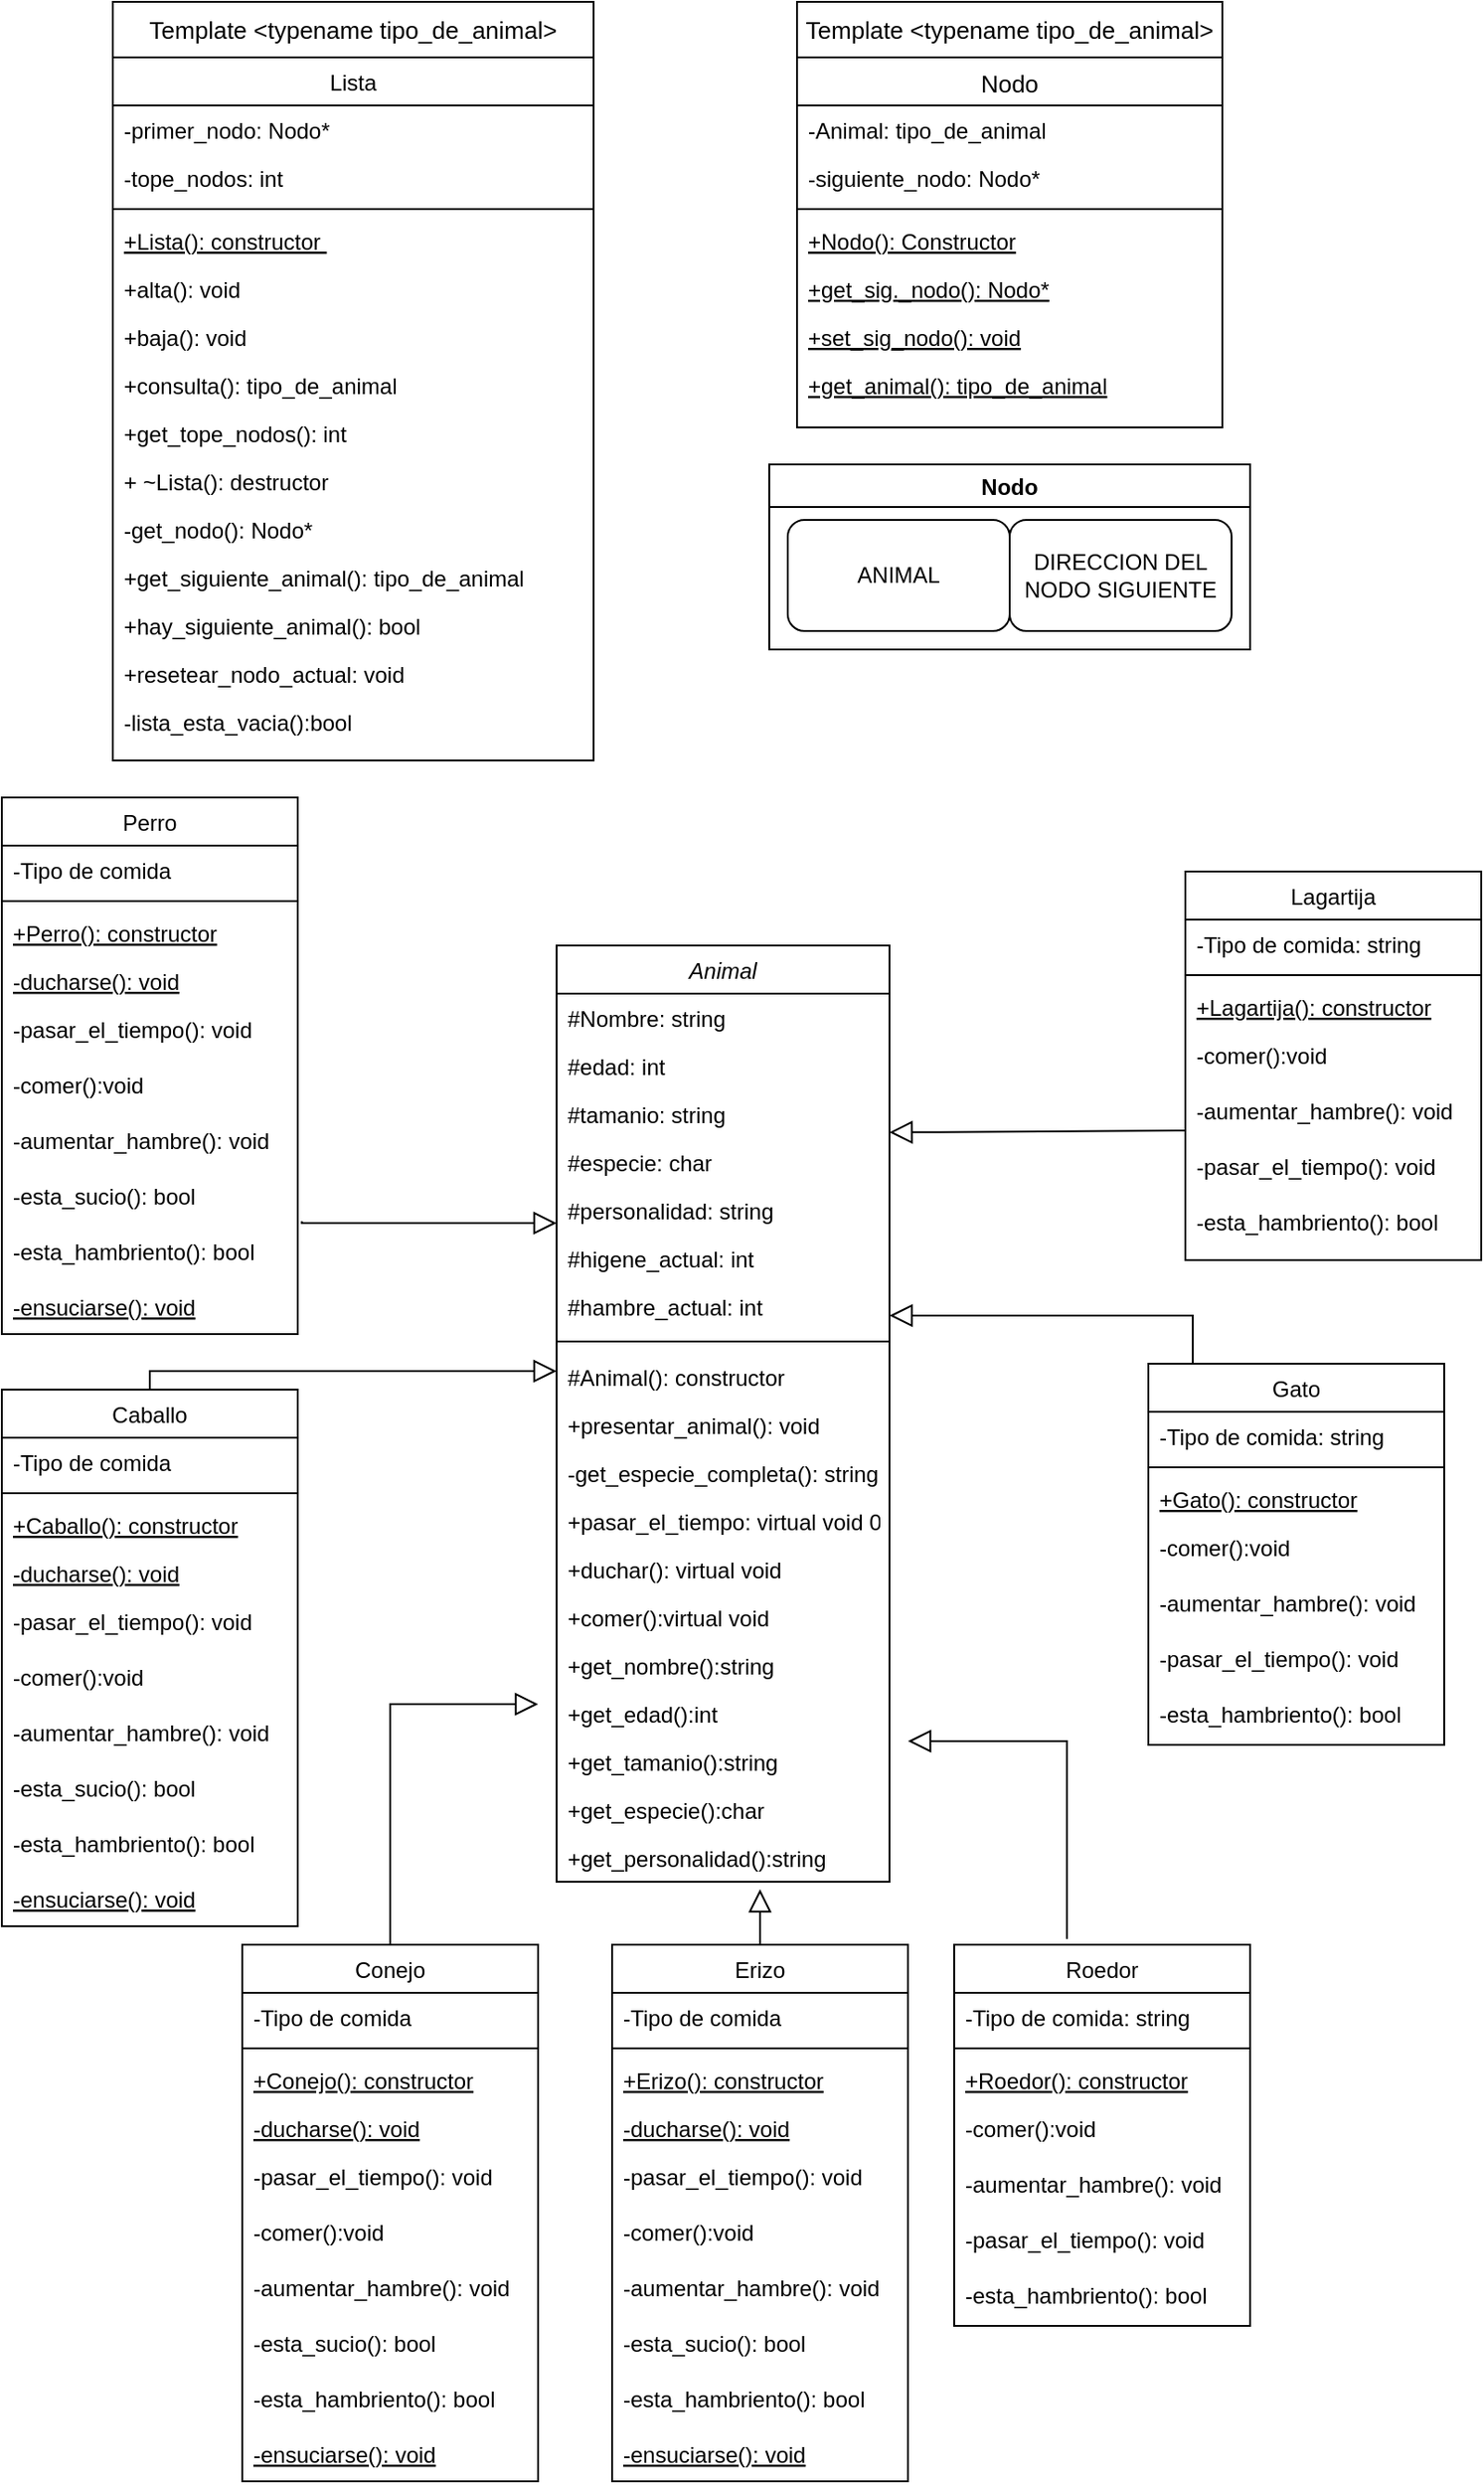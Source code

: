 <mxfile version="20.3.0" type="device"><diagram id="C5RBs43oDa-KdzZeNtuy" name="Page-1"><mxGraphModel dx="1422" dy="2073" grid="1" gridSize="10" guides="1" tooltips="1" connect="1" arrows="1" fold="1" page="1" pageScale="1" pageWidth="827" pageHeight="1169" math="0" shadow="0"><root><mxCell id="WIyWlLk6GJQsqaUBKTNV-0"/><mxCell id="WIyWlLk6GJQsqaUBKTNV-1" parent="WIyWlLk6GJQsqaUBKTNV-0"/><mxCell id="zkfFHV4jXpPFQw0GAbJ--0" value="Animal" style="swimlane;fontStyle=2;align=center;verticalAlign=top;childLayout=stackLayout;horizontal=1;startSize=26;horizontalStack=0;resizeParent=1;resizeLast=0;collapsible=1;marginBottom=0;rounded=0;shadow=0;strokeWidth=1;" parent="WIyWlLk6GJQsqaUBKTNV-1" vertex="1"><mxGeometry x="320" y="10" width="180" height="506" as="geometry"><mxRectangle x="320" y="10" width="160" height="26" as="alternateBounds"/></mxGeometry></mxCell><mxCell id="zkfFHV4jXpPFQw0GAbJ--1" value="#Nombre: string" style="text;align=left;verticalAlign=top;spacingLeft=4;spacingRight=4;overflow=hidden;rotatable=0;points=[[0,0.5],[1,0.5]];portConstraint=eastwest;" parent="zkfFHV4jXpPFQw0GAbJ--0" vertex="1"><mxGeometry y="26" width="180" height="26" as="geometry"/></mxCell><mxCell id="zkfFHV4jXpPFQw0GAbJ--2" value="#edad: int" style="text;align=left;verticalAlign=top;spacingLeft=4;spacingRight=4;overflow=hidden;rotatable=0;points=[[0,0.5],[1,0.5]];portConstraint=eastwest;rounded=0;shadow=0;html=0;" parent="zkfFHV4jXpPFQw0GAbJ--0" vertex="1"><mxGeometry y="52" width="180" height="26" as="geometry"/></mxCell><mxCell id="zkfFHV4jXpPFQw0GAbJ--3" value="#tamanio: string" style="text;align=left;verticalAlign=top;spacingLeft=4;spacingRight=4;overflow=hidden;rotatable=0;points=[[0,0.5],[1,0.5]];portConstraint=eastwest;rounded=0;shadow=0;html=0;" parent="zkfFHV4jXpPFQw0GAbJ--0" vertex="1"><mxGeometry y="78" width="180" height="26" as="geometry"/></mxCell><mxCell id="8zKC5MW9wsFd-dicjq5p-11" value="#especie: char" style="text;align=left;verticalAlign=top;spacingLeft=4;spacingRight=4;overflow=hidden;rotatable=0;points=[[0,0.5],[1,0.5]];portConstraint=eastwest;rounded=0;shadow=0;html=0;" parent="zkfFHV4jXpPFQw0GAbJ--0" vertex="1"><mxGeometry y="104" width="180" height="26" as="geometry"/></mxCell><mxCell id="zkfFHV4jXpPFQw0GAbJ--5" value="#personalidad: string" style="text;align=left;verticalAlign=top;spacingLeft=4;spacingRight=4;overflow=hidden;rotatable=0;points=[[0,0.5],[1,0.5]];portConstraint=eastwest;" parent="zkfFHV4jXpPFQw0GAbJ--0" vertex="1"><mxGeometry y="130" width="180" height="26" as="geometry"/></mxCell><mxCell id="8zKC5MW9wsFd-dicjq5p-13" value="#higene_actual: int" style="text;align=left;verticalAlign=top;spacingLeft=4;spacingRight=4;overflow=hidden;rotatable=0;points=[[0,0.5],[1,0.5]];portConstraint=eastwest;" parent="zkfFHV4jXpPFQw0GAbJ--0" vertex="1"><mxGeometry y="156" width="180" height="26" as="geometry"/></mxCell><mxCell id="8zKC5MW9wsFd-dicjq5p-14" value="#hambre_actual: int" style="text;align=left;verticalAlign=top;spacingLeft=4;spacingRight=4;overflow=hidden;rotatable=0;points=[[0,0.5],[1,0.5]];portConstraint=eastwest;" parent="zkfFHV4jXpPFQw0GAbJ--0" vertex="1"><mxGeometry y="182" width="180" height="26" as="geometry"/></mxCell><mxCell id="zkfFHV4jXpPFQw0GAbJ--4" value="" style="line;html=1;strokeWidth=1;align=left;verticalAlign=middle;spacingTop=-1;spacingLeft=3;spacingRight=3;rotatable=0;labelPosition=right;points=[];portConstraint=eastwest;" parent="zkfFHV4jXpPFQw0GAbJ--0" vertex="1"><mxGeometry y="208" width="180" height="12" as="geometry"/></mxCell><mxCell id="8zKC5MW9wsFd-dicjq5p-29" value="#Animal(): constructor" style="text;align=left;verticalAlign=top;spacingLeft=4;spacingRight=4;overflow=hidden;rotatable=0;points=[[0,0.5],[1,0.5]];portConstraint=eastwest;" parent="zkfFHV4jXpPFQw0GAbJ--0" vertex="1"><mxGeometry y="220" width="180" height="26" as="geometry"/></mxCell><mxCell id="Fmeu_lLP-DyNPr4WQE-D-51" value="+presentar_animal(): void" style="text;align=left;verticalAlign=top;spacingLeft=4;spacingRight=4;overflow=hidden;rotatable=0;points=[[0,0.5],[1,0.5]];portConstraint=eastwest;" parent="zkfFHV4jXpPFQw0GAbJ--0" vertex="1"><mxGeometry y="246" width="180" height="26" as="geometry"/></mxCell><mxCell id="aZcOpR0cOP_EQhOixbq6-0" value="-get_especie_completa(): string" style="text;align=left;verticalAlign=top;spacingLeft=4;spacingRight=4;overflow=hidden;rotatable=0;points=[[0,0.5],[1,0.5]];portConstraint=eastwest;" parent="zkfFHV4jXpPFQw0GAbJ--0" vertex="1"><mxGeometry y="272" width="180" height="26" as="geometry"/></mxCell><mxCell id="bbmVvwk8WcpqtMSwADRl-0" value="+pasar_el_tiempo: virtual void 0" style="text;align=left;verticalAlign=top;spacingLeft=4;spacingRight=4;overflow=hidden;rotatable=0;points=[[0,0.5],[1,0.5]];portConstraint=eastwest;" vertex="1" parent="zkfFHV4jXpPFQw0GAbJ--0"><mxGeometry y="298" width="180" height="26" as="geometry"/></mxCell><mxCell id="bbmVvwk8WcpqtMSwADRl-1" value="+duchar(): virtual void" style="text;align=left;verticalAlign=top;spacingLeft=4;spacingRight=4;overflow=hidden;rotatable=0;points=[[0,0.5],[1,0.5]];portConstraint=eastwest;" vertex="1" parent="zkfFHV4jXpPFQw0GAbJ--0"><mxGeometry y="324" width="180" height="26" as="geometry"/></mxCell><mxCell id="bbmVvwk8WcpqtMSwADRl-2" value="+comer():virtual void" style="text;align=left;verticalAlign=top;spacingLeft=4;spacingRight=4;overflow=hidden;rotatable=0;points=[[0,0.5],[1,0.5]];portConstraint=eastwest;" vertex="1" parent="zkfFHV4jXpPFQw0GAbJ--0"><mxGeometry y="350" width="180" height="26" as="geometry"/></mxCell><mxCell id="bbmVvwk8WcpqtMSwADRl-3" value="+get_nombre():string" style="text;align=left;verticalAlign=top;spacingLeft=4;spacingRight=4;overflow=hidden;rotatable=0;points=[[0,0.5],[1,0.5]];portConstraint=eastwest;" vertex="1" parent="zkfFHV4jXpPFQw0GAbJ--0"><mxGeometry y="376" width="180" height="26" as="geometry"/></mxCell><mxCell id="bbmVvwk8WcpqtMSwADRl-4" value="+get_edad():int" style="text;align=left;verticalAlign=top;spacingLeft=4;spacingRight=4;overflow=hidden;rotatable=0;points=[[0,0.5],[1,0.5]];portConstraint=eastwest;" vertex="1" parent="zkfFHV4jXpPFQw0GAbJ--0"><mxGeometry y="402" width="180" height="26" as="geometry"/></mxCell><mxCell id="bbmVvwk8WcpqtMSwADRl-5" value="+get_tamanio():string" style="text;align=left;verticalAlign=top;spacingLeft=4;spacingRight=4;overflow=hidden;rotatable=0;points=[[0,0.5],[1,0.5]];portConstraint=eastwest;" vertex="1" parent="zkfFHV4jXpPFQw0GAbJ--0"><mxGeometry y="428" width="180" height="26" as="geometry"/></mxCell><mxCell id="bbmVvwk8WcpqtMSwADRl-6" value="+get_especie():char" style="text;align=left;verticalAlign=top;spacingLeft=4;spacingRight=4;overflow=hidden;rotatable=0;points=[[0,0.5],[1,0.5]];portConstraint=eastwest;" vertex="1" parent="zkfFHV4jXpPFQw0GAbJ--0"><mxGeometry y="454" width="180" height="26" as="geometry"/></mxCell><mxCell id="bbmVvwk8WcpqtMSwADRl-7" value="+get_personalidad():string" style="text;align=left;verticalAlign=top;spacingLeft=4;spacingRight=4;overflow=hidden;rotatable=0;points=[[0,0.5],[1,0.5]];portConstraint=eastwest;" vertex="1" parent="zkfFHV4jXpPFQw0GAbJ--0"><mxGeometry y="480" width="180" height="26" as="geometry"/></mxCell><mxCell id="zkfFHV4jXpPFQw0GAbJ--12" value="" style="endArrow=block;endSize=10;endFill=0;shadow=0;strokeWidth=1;rounded=0;edgeStyle=elbowEdgeStyle;elbow=vertical;exitX=1.014;exitY=0.898;exitDx=0;exitDy=0;exitPerimeter=0;" parent="WIyWlLk6GJQsqaUBKTNV-1" source="Fmeu_lLP-DyNPr4WQE-D-48" target="zkfFHV4jXpPFQw0GAbJ--5" edge="1"><mxGeometry width="160" relative="1" as="geometry"><mxPoint x="180" y="140.0" as="sourcePoint"/><mxPoint x="110" y="120" as="targetPoint"/><Array as="points"><mxPoint x="320" y="160"/><mxPoint x="110" y="190"/></Array></mxGeometry></mxCell><mxCell id="xdQl20ogdxoeB0V4dic8-8" value="Erizo" style="swimlane;fontStyle=0;align=center;verticalAlign=top;childLayout=stackLayout;horizontal=1;startSize=26;horizontalStack=0;resizeParent=1;resizeLast=0;collapsible=1;marginBottom=0;rounded=0;shadow=0;strokeWidth=1;" parent="WIyWlLk6GJQsqaUBKTNV-1" vertex="1"><mxGeometry x="350" y="550" width="160" height="290" as="geometry"><mxRectangle x="130" y="380" width="160" height="26" as="alternateBounds"/></mxGeometry></mxCell><mxCell id="xdQl20ogdxoeB0V4dic8-9" value="-Tipo de comida" style="text;align=left;verticalAlign=top;spacingLeft=4;spacingRight=4;overflow=hidden;rotatable=0;points=[[0,0.5],[1,0.5]];portConstraint=eastwest;" parent="xdQl20ogdxoeB0V4dic8-8" vertex="1"><mxGeometry y="26" width="160" height="26" as="geometry"/></mxCell><mxCell id="xdQl20ogdxoeB0V4dic8-10" value="" style="line;html=1;strokeWidth=1;align=left;verticalAlign=middle;spacingTop=-1;spacingLeft=3;spacingRight=3;rotatable=0;labelPosition=right;points=[];portConstraint=eastwest;" parent="xdQl20ogdxoeB0V4dic8-8" vertex="1"><mxGeometry y="52" width="160" height="8" as="geometry"/></mxCell><mxCell id="xdQl20ogdxoeB0V4dic8-14" value="+Erizo(): constructor" style="text;align=left;verticalAlign=top;spacingLeft=4;spacingRight=4;overflow=hidden;rotatable=0;points=[[0,0.5],[1,0.5]];portConstraint=eastwest;fontStyle=4" parent="xdQl20ogdxoeB0V4dic8-8" vertex="1"><mxGeometry y="60" width="160" height="26" as="geometry"/></mxCell><mxCell id="xdQl20ogdxoeB0V4dic8-11" value="-ducharse(): void" style="text;align=left;verticalAlign=top;spacingLeft=4;spacingRight=4;overflow=hidden;rotatable=0;points=[[0,0.5],[1,0.5]];portConstraint=eastwest;fontStyle=4" parent="xdQl20ogdxoeB0V4dic8-8" vertex="1"><mxGeometry y="86" width="160" height="26" as="geometry"/></mxCell><mxCell id="Fmeu_lLP-DyNPr4WQE-D-17" value="-pasar_el_tiempo(): void" style="text;align=left;verticalAlign=top;spacingLeft=4;spacingRight=4;overflow=hidden;rotatable=0;points=[[0,0.5],[1,0.5]];portConstraint=eastwest;" parent="xdQl20ogdxoeB0V4dic8-8" vertex="1"><mxGeometry y="112" width="160" height="30" as="geometry"/></mxCell><mxCell id="Fmeu_lLP-DyNPr4WQE-D-2" value="-comer():void" style="text;align=left;verticalAlign=top;spacingLeft=4;spacingRight=4;overflow=hidden;rotatable=0;points=[[0,0.5],[1,0.5]];portConstraint=eastwest;" parent="xdQl20ogdxoeB0V4dic8-8" vertex="1"><mxGeometry y="142" width="160" height="30" as="geometry"/></mxCell><mxCell id="Fmeu_lLP-DyNPr4WQE-D-13" value="-aumentar_hambre(): void" style="text;align=left;verticalAlign=top;spacingLeft=4;spacingRight=4;overflow=hidden;rotatable=0;points=[[0,0.5],[1,0.5]];portConstraint=eastwest;" parent="xdQl20ogdxoeB0V4dic8-8" vertex="1"><mxGeometry y="172" width="160" height="30" as="geometry"/></mxCell><mxCell id="Fmeu_lLP-DyNPr4WQE-D-15" value="-esta_sucio(): bool" style="text;align=left;verticalAlign=top;spacingLeft=4;spacingRight=4;overflow=hidden;rotatable=0;points=[[0,0.5],[1,0.5]];portConstraint=eastwest;" parent="xdQl20ogdxoeB0V4dic8-8" vertex="1"><mxGeometry y="202" width="160" height="30" as="geometry"/></mxCell><mxCell id="Fmeu_lLP-DyNPr4WQE-D-14" value="-esta_hambriento(): bool" style="text;align=left;verticalAlign=top;spacingLeft=4;spacingRight=4;overflow=hidden;rotatable=0;points=[[0,0.5],[1,0.5]];portConstraint=eastwest;" parent="xdQl20ogdxoeB0V4dic8-8" vertex="1"><mxGeometry y="232" width="160" height="30" as="geometry"/></mxCell><mxCell id="WUnXukah3jTYeqj6GbIT-0" value="-ensuciarse(): void" style="text;align=left;verticalAlign=top;spacingLeft=4;spacingRight=4;overflow=hidden;rotatable=0;points=[[0,0.5],[1,0.5]];portConstraint=eastwest;fontStyle=4" parent="xdQl20ogdxoeB0V4dic8-8" vertex="1"><mxGeometry y="262" width="160" height="26" as="geometry"/></mxCell><mxCell id="xdQl20ogdxoeB0V4dic8-12" value="" style="endArrow=block;endSize=10;endFill=0;shadow=0;strokeWidth=1;rounded=0;edgeStyle=elbowEdgeStyle;elbow=vertical;exitX=0.5;exitY=0;exitDx=0;exitDy=0;" parent="WIyWlLk6GJQsqaUBKTNV-1" source="Fmeu_lLP-DyNPr4WQE-D-18" edge="1"><mxGeometry width="160" relative="1" as="geometry"><mxPoint x="190" y="559.01" as="sourcePoint"/><mxPoint x="310" y="420" as="targetPoint"/><Array as="points"><mxPoint x="270" y="420"/><mxPoint x="400" y="380"/><mxPoint x="190" y="410"/></Array></mxGeometry></mxCell><mxCell id="xdQl20ogdxoeB0V4dic8-18" value="" style="endArrow=block;endSize=10;endFill=0;shadow=0;strokeWidth=1;rounded=0;edgeStyle=elbowEdgeStyle;elbow=vertical;exitX=0.5;exitY=0;exitDx=0;exitDy=0;" parent="WIyWlLk6GJQsqaUBKTNV-1" source="xdQl20ogdxoeB0V4dic8-8" edge="1"><mxGeometry width="160" relative="1" as="geometry"><mxPoint x="360" y="640" as="sourcePoint"/><mxPoint x="430" y="520" as="targetPoint"/><Array as="points"/></mxGeometry></mxCell><mxCell id="xdQl20ogdxoeB0V4dic8-19" value="Gato" style="swimlane;fontStyle=0;align=center;verticalAlign=top;childLayout=stackLayout;horizontal=1;startSize=26;horizontalStack=0;resizeParent=1;resizeLast=0;collapsible=1;marginBottom=0;rounded=0;shadow=0;strokeWidth=1;" parent="WIyWlLk6GJQsqaUBKTNV-1" vertex="1"><mxGeometry x="640" y="236" width="160" height="206" as="geometry"><mxRectangle x="130" y="380" width="160" height="26" as="alternateBounds"/></mxGeometry></mxCell><mxCell id="xdQl20ogdxoeB0V4dic8-20" value="-Tipo de comida: string" style="text;align=left;verticalAlign=top;spacingLeft=4;spacingRight=4;overflow=hidden;rotatable=0;points=[[0,0.5],[1,0.5]];portConstraint=eastwest;" parent="xdQl20ogdxoeB0V4dic8-19" vertex="1"><mxGeometry y="26" width="160" height="26" as="geometry"/></mxCell><mxCell id="xdQl20ogdxoeB0V4dic8-21" value="" style="line;html=1;strokeWidth=1;align=left;verticalAlign=middle;spacingTop=-1;spacingLeft=3;spacingRight=3;rotatable=0;labelPosition=right;points=[];portConstraint=eastwest;" parent="xdQl20ogdxoeB0V4dic8-19" vertex="1"><mxGeometry y="52" width="160" height="8" as="geometry"/></mxCell><mxCell id="xdQl20ogdxoeB0V4dic8-23" value="+Gato(): constructor" style="text;align=left;verticalAlign=top;spacingLeft=4;spacingRight=4;overflow=hidden;rotatable=0;points=[[0,0.5],[1,0.5]];portConstraint=eastwest;fontStyle=4" parent="xdQl20ogdxoeB0V4dic8-19" vertex="1"><mxGeometry y="60" width="160" height="26" as="geometry"/></mxCell><mxCell id="Fmeu_lLP-DyNPr4WQE-D-4" value="-comer():void" style="text;align=left;verticalAlign=top;spacingLeft=4;spacingRight=4;overflow=hidden;rotatable=0;points=[[0,0.5],[1,0.5]];portConstraint=eastwest;" parent="xdQl20ogdxoeB0V4dic8-19" vertex="1"><mxGeometry y="86" width="160" height="30" as="geometry"/></mxCell><mxCell id="Fmeu_lLP-DyNPr4WQE-D-10" value="-aumentar_hambre(): void" style="text;align=left;verticalAlign=top;spacingLeft=4;spacingRight=4;overflow=hidden;rotatable=0;points=[[0,0.5],[1,0.5]];portConstraint=eastwest;" parent="xdQl20ogdxoeB0V4dic8-19" vertex="1"><mxGeometry y="116" width="160" height="30" as="geometry"/></mxCell><mxCell id="Fmeu_lLP-DyNPr4WQE-D-55" value="-pasar_el_tiempo(): void" style="text;align=left;verticalAlign=top;spacingLeft=4;spacingRight=4;overflow=hidden;rotatable=0;points=[[0,0.5],[1,0.5]];portConstraint=eastwest;" parent="xdQl20ogdxoeB0V4dic8-19" vertex="1"><mxGeometry y="146" width="160" height="30" as="geometry"/></mxCell><mxCell id="Fmeu_lLP-DyNPr4WQE-D-53" value="-esta_hambriento(): bool" style="text;align=left;verticalAlign=top;spacingLeft=4;spacingRight=4;overflow=hidden;rotatable=0;points=[[0,0.5],[1,0.5]];portConstraint=eastwest;" parent="xdQl20ogdxoeB0V4dic8-19" vertex="1"><mxGeometry y="176" width="160" height="30" as="geometry"/></mxCell><mxCell id="xdQl20ogdxoeB0V4dic8-24" value="Roedor" style="swimlane;fontStyle=0;align=center;verticalAlign=top;childLayout=stackLayout;horizontal=1;startSize=26;horizontalStack=0;resizeParent=1;resizeLast=0;collapsible=1;marginBottom=0;rounded=0;shadow=0;strokeWidth=1;" parent="WIyWlLk6GJQsqaUBKTNV-1" vertex="1"><mxGeometry x="535" y="550" width="160" height="206" as="geometry"><mxRectangle x="130" y="380" width="160" height="26" as="alternateBounds"/></mxGeometry></mxCell><mxCell id="xdQl20ogdxoeB0V4dic8-25" value="-Tipo de comida: string" style="text;align=left;verticalAlign=top;spacingLeft=4;spacingRight=4;overflow=hidden;rotatable=0;points=[[0,0.5],[1,0.5]];portConstraint=eastwest;" parent="xdQl20ogdxoeB0V4dic8-24" vertex="1"><mxGeometry y="26" width="160" height="26" as="geometry"/></mxCell><mxCell id="xdQl20ogdxoeB0V4dic8-26" value="" style="line;html=1;strokeWidth=1;align=left;verticalAlign=middle;spacingTop=-1;spacingLeft=3;spacingRight=3;rotatable=0;labelPosition=right;points=[];portConstraint=eastwest;" parent="xdQl20ogdxoeB0V4dic8-24" vertex="1"><mxGeometry y="52" width="160" height="8" as="geometry"/></mxCell><mxCell id="xdQl20ogdxoeB0V4dic8-27" value="+Roedor(): constructor" style="text;align=left;verticalAlign=top;spacingLeft=4;spacingRight=4;overflow=hidden;rotatable=0;points=[[0,0.5],[1,0.5]];portConstraint=eastwest;fontStyle=4" parent="xdQl20ogdxoeB0V4dic8-24" vertex="1"><mxGeometry y="60" width="160" height="26" as="geometry"/></mxCell><mxCell id="Fmeu_lLP-DyNPr4WQE-D-3" value="-comer():void" style="text;align=left;verticalAlign=top;spacingLeft=4;spacingRight=4;overflow=hidden;rotatable=0;points=[[0,0.5],[1,0.5]];portConstraint=eastwest;" parent="xdQl20ogdxoeB0V4dic8-24" vertex="1"><mxGeometry y="86" width="160" height="30" as="geometry"/></mxCell><mxCell id="Fmeu_lLP-DyNPr4WQE-D-12" value="-aumentar_hambre(): void" style="text;align=left;verticalAlign=top;spacingLeft=4;spacingRight=4;overflow=hidden;rotatable=0;points=[[0,0.5],[1,0.5]];portConstraint=eastwest;" parent="xdQl20ogdxoeB0V4dic8-24" vertex="1"><mxGeometry y="116" width="160" height="30" as="geometry"/></mxCell><mxCell id="Fmeu_lLP-DyNPr4WQE-D-57" value="-pasar_el_tiempo(): void" style="text;align=left;verticalAlign=top;spacingLeft=4;spacingRight=4;overflow=hidden;rotatable=0;points=[[0,0.5],[1,0.5]];portConstraint=eastwest;" parent="xdQl20ogdxoeB0V4dic8-24" vertex="1"><mxGeometry y="146" width="160" height="30" as="geometry"/></mxCell><mxCell id="Fmeu_lLP-DyNPr4WQE-D-54" value="-esta_hambriento(): bool" style="text;align=left;verticalAlign=top;spacingLeft=4;spacingRight=4;overflow=hidden;rotatable=0;points=[[0,0.5],[1,0.5]];portConstraint=eastwest;" parent="xdQl20ogdxoeB0V4dic8-24" vertex="1"><mxGeometry y="176" width="160" height="30" as="geometry"/></mxCell><mxCell id="xdQl20ogdxoeB0V4dic8-28" value="Lagartija" style="swimlane;fontStyle=0;align=center;verticalAlign=top;childLayout=stackLayout;horizontal=1;startSize=26;horizontalStack=0;resizeParent=1;resizeLast=0;collapsible=1;marginBottom=0;rounded=0;shadow=0;strokeWidth=1;" parent="WIyWlLk6GJQsqaUBKTNV-1" vertex="1"><mxGeometry x="660" y="-30" width="160" height="210" as="geometry"><mxRectangle x="130" y="380" width="160" height="26" as="alternateBounds"/></mxGeometry></mxCell><mxCell id="xdQl20ogdxoeB0V4dic8-29" value="-Tipo de comida: string" style="text;align=left;verticalAlign=top;spacingLeft=4;spacingRight=4;overflow=hidden;rotatable=0;points=[[0,0.5],[1,0.5]];portConstraint=eastwest;" parent="xdQl20ogdxoeB0V4dic8-28" vertex="1"><mxGeometry y="26" width="160" height="26" as="geometry"/></mxCell><mxCell id="xdQl20ogdxoeB0V4dic8-30" value="" style="line;html=1;strokeWidth=1;align=left;verticalAlign=middle;spacingTop=-1;spacingLeft=3;spacingRight=3;rotatable=0;labelPosition=right;points=[];portConstraint=eastwest;" parent="xdQl20ogdxoeB0V4dic8-28" vertex="1"><mxGeometry y="52" width="160" height="8" as="geometry"/></mxCell><mxCell id="xdQl20ogdxoeB0V4dic8-31" value="+Lagartija(): constructor" style="text;align=left;verticalAlign=top;spacingLeft=4;spacingRight=4;overflow=hidden;rotatable=0;points=[[0,0.5],[1,0.5]];portConstraint=eastwest;fontStyle=4" parent="xdQl20ogdxoeB0V4dic8-28" vertex="1"><mxGeometry y="60" width="160" height="26" as="geometry"/></mxCell><mxCell id="Fmeu_lLP-DyNPr4WQE-D-5" value="-comer():void" style="text;align=left;verticalAlign=top;spacingLeft=4;spacingRight=4;overflow=hidden;rotatable=0;points=[[0,0.5],[1,0.5]];portConstraint=eastwest;" parent="xdQl20ogdxoeB0V4dic8-28" vertex="1"><mxGeometry y="86" width="160" height="30" as="geometry"/></mxCell><mxCell id="Fmeu_lLP-DyNPr4WQE-D-11" value="-aumentar_hambre(): void" style="text;align=left;verticalAlign=top;spacingLeft=4;spacingRight=4;overflow=hidden;rotatable=0;points=[[0,0.5],[1,0.5]];portConstraint=eastwest;" parent="xdQl20ogdxoeB0V4dic8-28" vertex="1"><mxGeometry y="116" width="160" height="30" as="geometry"/></mxCell><mxCell id="Fmeu_lLP-DyNPr4WQE-D-56" value="-pasar_el_tiempo(): void" style="text;align=left;verticalAlign=top;spacingLeft=4;spacingRight=4;overflow=hidden;rotatable=0;points=[[0,0.5],[1,0.5]];portConstraint=eastwest;" parent="xdQl20ogdxoeB0V4dic8-28" vertex="1"><mxGeometry y="146" width="160" height="30" as="geometry"/></mxCell><mxCell id="Fmeu_lLP-DyNPr4WQE-D-52" value="-esta_hambriento(): bool" style="text;align=left;verticalAlign=top;spacingLeft=4;spacingRight=4;overflow=hidden;rotatable=0;points=[[0,0.5],[1,0.5]];portConstraint=eastwest;" parent="xdQl20ogdxoeB0V4dic8-28" vertex="1"><mxGeometry y="176" width="160" height="30" as="geometry"/></mxCell><mxCell id="xdQl20ogdxoeB0V4dic8-34" value="" style="endArrow=block;endSize=10;endFill=0;shadow=0;strokeWidth=1;rounded=0;edgeStyle=elbowEdgeStyle;elbow=vertical;exitX=0.15;exitY=0;exitDx=0;exitDy=0;exitPerimeter=0;" parent="WIyWlLk6GJQsqaUBKTNV-1" source="xdQl20ogdxoeB0V4dic8-19" target="8zKC5MW9wsFd-dicjq5p-14" edge="1"><mxGeometry width="160" relative="1" as="geometry"><mxPoint x="660" y="210" as="sourcePoint"/><mxPoint x="490" y="210" as="targetPoint"/><Array as="points"><mxPoint x="610" y="210"/><mxPoint x="640" y="210"/><mxPoint x="500" y="210"/><mxPoint x="590" y="210"/><mxPoint x="590" y="209"/><mxPoint x="560" y="310"/></Array></mxGeometry></mxCell><mxCell id="xdQl20ogdxoeB0V4dic8-35" value="" style="endArrow=block;endSize=10;endFill=0;shadow=0;strokeWidth=1;rounded=0;edgeStyle=elbowEdgeStyle;elbow=vertical;exitX=0.381;exitY=-0.015;exitDx=0;exitDy=0;exitPerimeter=0;" parent="WIyWlLk6GJQsqaUBKTNV-1" source="xdQl20ogdxoeB0V4dic8-24" edge="1"><mxGeometry width="160" relative="1" as="geometry"><mxPoint x="660" y="300" as="sourcePoint"/><mxPoint x="510" y="440" as="targetPoint"/><Array as="points"><mxPoint x="596" y="440"/><mxPoint x="644" y="300.99"/><mxPoint x="504" y="300.99"/><mxPoint x="594" y="300.99"/><mxPoint x="594" y="299.99"/><mxPoint x="564" y="400.99"/></Array></mxGeometry></mxCell><mxCell id="xdQl20ogdxoeB0V4dic8-36" value="" style="endArrow=block;endSize=10;endFill=0;shadow=0;strokeWidth=1;rounded=0;edgeStyle=elbowEdgeStyle;elbow=vertical;exitX=-0.025;exitY=0.885;exitDx=0;exitDy=0;exitPerimeter=0;" parent="WIyWlLk6GJQsqaUBKTNV-1" edge="1"><mxGeometry width="160" relative="1" as="geometry"><mxPoint x="660" y="110.0" as="sourcePoint"/><mxPoint x="500" y="110" as="targetPoint"/><Array as="points"><mxPoint x="614" y="110.99"/><mxPoint x="644" y="110.99"/><mxPoint x="504" y="110.99"/><mxPoint x="594" y="110.99"/><mxPoint x="594" y="109.99"/><mxPoint x="564" y="210.99"/></Array></mxGeometry></mxCell><mxCell id="xdQl20ogdxoeB0V4dic8-40" value="" style="endArrow=block;endSize=10;endFill=0;shadow=0;strokeWidth=1;rounded=0;edgeStyle=elbowEdgeStyle;elbow=vertical;exitX=0.5;exitY=0;exitDx=0;exitDy=0;" parent="WIyWlLk6GJQsqaUBKTNV-1" source="Fmeu_lLP-DyNPr4WQE-D-29" edge="1"><mxGeometry width="160" relative="1" as="geometry"><mxPoint x="100" y="240" as="sourcePoint"/><mxPoint x="320" y="240" as="targetPoint"/><Array as="points"><mxPoint x="290" y="240"/><mxPoint x="100" y="296"/></Array></mxGeometry></mxCell><mxCell id="MUb5xQNegAE2DCMX_dtL-4" value="Nodo" style="swimlane;fontStyle=0;align=center;verticalAlign=top;childLayout=stackLayout;horizontal=1;startSize=26;horizontalStack=0;resizeParent=1;resizeLast=0;collapsible=1;marginBottom=0;rounded=0;shadow=0;strokeWidth=1;fontSize=13;" parent="WIyWlLk6GJQsqaUBKTNV-1" vertex="1"><mxGeometry x="450" y="-470" width="230" height="200" as="geometry"><mxRectangle x="130" y="380" width="160" height="26" as="alternateBounds"/></mxGeometry></mxCell><mxCell id="MUb5xQNegAE2DCMX_dtL-5" value="-Animal: tipo_de_animal" style="text;align=left;verticalAlign=top;spacingLeft=4;spacingRight=4;overflow=hidden;rotatable=0;points=[[0,0.5],[1,0.5]];portConstraint=eastwest;" parent="MUb5xQNegAE2DCMX_dtL-4" vertex="1"><mxGeometry y="26" width="230" height="26" as="geometry"/></mxCell><mxCell id="MUb5xQNegAE2DCMX_dtL-10" value="-siguiente_nodo: Nodo*" style="text;align=left;verticalAlign=top;spacingLeft=4;spacingRight=4;overflow=hidden;rotatable=0;points=[[0,0.5],[1,0.5]];portConstraint=eastwest;" parent="MUb5xQNegAE2DCMX_dtL-4" vertex="1"><mxGeometry y="52" width="230" height="26" as="geometry"/></mxCell><mxCell id="MUb5xQNegAE2DCMX_dtL-6" value="" style="line;html=1;strokeWidth=1;align=left;verticalAlign=middle;spacingTop=-1;spacingLeft=3;spacingRight=3;rotatable=0;labelPosition=right;points=[];portConstraint=eastwest;" parent="MUb5xQNegAE2DCMX_dtL-4" vertex="1"><mxGeometry y="78" width="230" height="8" as="geometry"/></mxCell><mxCell id="MUb5xQNegAE2DCMX_dtL-9" value="+Nodo(): Constructor" style="text;align=left;verticalAlign=top;spacingLeft=4;spacingRight=4;overflow=hidden;rotatable=0;points=[[0,0.5],[1,0.5]];portConstraint=eastwest;fontStyle=4" parent="MUb5xQNegAE2DCMX_dtL-4" vertex="1"><mxGeometry y="86" width="230" height="26" as="geometry"/></mxCell><mxCell id="MUb5xQNegAE2DCMX_dtL-7" value="+get_sig._nodo(): Nodo*" style="text;align=left;verticalAlign=top;spacingLeft=4;spacingRight=4;overflow=hidden;rotatable=0;points=[[0,0.5],[1,0.5]];portConstraint=eastwest;fontStyle=4" parent="MUb5xQNegAE2DCMX_dtL-4" vertex="1"><mxGeometry y="112" width="230" height="26" as="geometry"/></mxCell><mxCell id="MUb5xQNegAE2DCMX_dtL-11" value="+set_sig_nodo(): void" style="text;align=left;verticalAlign=top;spacingLeft=4;spacingRight=4;overflow=hidden;rotatable=0;points=[[0,0.5],[1,0.5]];portConstraint=eastwest;fontStyle=4" parent="MUb5xQNegAE2DCMX_dtL-4" vertex="1"><mxGeometry y="138" width="230" height="26" as="geometry"/></mxCell><mxCell id="MUb5xQNegAE2DCMX_dtL-8" value="+get_animal(): tipo_de_animal" style="text;align=left;verticalAlign=top;spacingLeft=4;spacingRight=4;overflow=hidden;rotatable=0;points=[[0,0.5],[1,0.5]];portConstraint=eastwest;fontStyle=4" parent="MUb5xQNegAE2DCMX_dtL-4" vertex="1"><mxGeometry y="164" width="230" height="26" as="geometry"/></mxCell><mxCell id="MUb5xQNegAE2DCMX_dtL-14" value="Nodo" style="swimlane;" parent="WIyWlLk6GJQsqaUBKTNV-1" vertex="1"><mxGeometry x="435" y="-250" width="260" height="100" as="geometry"><mxRectangle x="40" y="-230" width="140" height="30" as="alternateBounds"/></mxGeometry></mxCell><mxCell id="MUb5xQNegAE2DCMX_dtL-13" value="DIRECCION DEL NODO SIGUIENTE" style="rounded=1;whiteSpace=wrap;html=1;" parent="MUb5xQNegAE2DCMX_dtL-14" vertex="1"><mxGeometry x="130" y="30" width="120" height="60" as="geometry"/></mxCell><mxCell id="MUb5xQNegAE2DCMX_dtL-12" value="ANIMAL" style="rounded=1;whiteSpace=wrap;html=1;" parent="MUb5xQNegAE2DCMX_dtL-14" vertex="1"><mxGeometry x="10" y="30" width="120" height="60" as="geometry"/></mxCell><mxCell id="MUb5xQNegAE2DCMX_dtL-19" value="Lista" style="swimlane;fontStyle=0;align=center;verticalAlign=top;childLayout=stackLayout;horizontal=1;startSize=26;horizontalStack=0;resizeParent=1;resizeLast=0;collapsible=1;marginBottom=0;rounded=0;shadow=0;strokeWidth=1;" parent="WIyWlLk6GJQsqaUBKTNV-1" vertex="1"><mxGeometry x="80" y="-470" width="260" height="380" as="geometry"><mxRectangle x="130" y="380" width="160" height="26" as="alternateBounds"/></mxGeometry></mxCell><mxCell id="MUb5xQNegAE2DCMX_dtL-21" value="-primer_nodo: Nodo*" style="text;align=left;verticalAlign=top;spacingLeft=4;spacingRight=4;overflow=hidden;rotatable=0;points=[[0,0.5],[1,0.5]];portConstraint=eastwest;" parent="MUb5xQNegAE2DCMX_dtL-19" vertex="1"><mxGeometry y="26" width="260" height="26" as="geometry"/></mxCell><mxCell id="zDXK_1unl-PCqoljO9lu-0" value="-tope_nodos: int" style="text;align=left;verticalAlign=top;spacingLeft=4;spacingRight=4;overflow=hidden;rotatable=0;points=[[0,0.5],[1,0.5]];portConstraint=eastwest;" parent="MUb5xQNegAE2DCMX_dtL-19" vertex="1"><mxGeometry y="52" width="260" height="26" as="geometry"/></mxCell><mxCell id="MUb5xQNegAE2DCMX_dtL-22" value="" style="line;html=1;strokeWidth=1;align=left;verticalAlign=middle;spacingTop=-1;spacingLeft=3;spacingRight=3;rotatable=0;labelPosition=right;points=[];portConstraint=eastwest;" parent="MUb5xQNegAE2DCMX_dtL-19" vertex="1"><mxGeometry y="78" width="260" height="8" as="geometry"/></mxCell><mxCell id="MUb5xQNegAE2DCMX_dtL-24" value="+Lista(): constructor " style="text;align=left;verticalAlign=top;spacingLeft=4;spacingRight=4;overflow=hidden;rotatable=0;points=[[0,0.5],[1,0.5]];portConstraint=eastwest;fontStyle=4" parent="MUb5xQNegAE2DCMX_dtL-19" vertex="1"><mxGeometry y="86" width="260" height="26" as="geometry"/></mxCell><mxCell id="zDXK_1unl-PCqoljO9lu-1" value="+alta(): void " style="text;align=left;verticalAlign=top;spacingLeft=4;spacingRight=4;overflow=hidden;rotatable=0;points=[[0,0.5],[1,0.5]];portConstraint=eastwest;" parent="MUb5xQNegAE2DCMX_dtL-19" vertex="1"><mxGeometry y="112" width="260" height="26" as="geometry"/></mxCell><mxCell id="zDXK_1unl-PCqoljO9lu-2" value="+baja(): void" style="text;align=left;verticalAlign=top;spacingLeft=4;spacingRight=4;overflow=hidden;rotatable=0;points=[[0,0.5],[1,0.5]];portConstraint=eastwest;" parent="MUb5xQNegAE2DCMX_dtL-19" vertex="1"><mxGeometry y="138" width="260" height="26" as="geometry"/></mxCell><mxCell id="zDXK_1unl-PCqoljO9lu-3" value="+consulta(): tipo_de_animal" style="text;align=left;verticalAlign=top;spacingLeft=4;spacingRight=4;overflow=hidden;rotatable=0;points=[[0,0.5],[1,0.5]];portConstraint=eastwest;" parent="MUb5xQNegAE2DCMX_dtL-19" vertex="1"><mxGeometry y="164" width="260" height="26" as="geometry"/></mxCell><mxCell id="zDXK_1unl-PCqoljO9lu-4" value="+get_tope_nodos(): int" style="text;align=left;verticalAlign=top;spacingLeft=4;spacingRight=4;overflow=hidden;rotatable=0;points=[[0,0.5],[1,0.5]];portConstraint=eastwest;" parent="MUb5xQNegAE2DCMX_dtL-19" vertex="1"><mxGeometry y="190" width="260" height="26" as="geometry"/></mxCell><mxCell id="zDXK_1unl-PCqoljO9lu-5" value="+ ~Lista(): destructor" style="text;align=left;verticalAlign=top;spacingLeft=4;spacingRight=4;overflow=hidden;rotatable=0;points=[[0,0.5],[1,0.5]];portConstraint=eastwest;" parent="MUb5xQNegAE2DCMX_dtL-19" vertex="1"><mxGeometry y="216" width="260" height="26" as="geometry"/></mxCell><mxCell id="zDXK_1unl-PCqoljO9lu-7" value="-get_nodo(): Nodo*" style="text;align=left;verticalAlign=top;spacingLeft=4;spacingRight=4;overflow=hidden;rotatable=0;points=[[0,0.5],[1,0.5]];portConstraint=eastwest;" parent="MUb5xQNegAE2DCMX_dtL-19" vertex="1"><mxGeometry y="242" width="260" height="26" as="geometry"/></mxCell><mxCell id="Xaf3R9oi1BTJTHbB0Hd0-1" value="+get_siguiente_animal(): tipo_de_animal" style="text;align=left;verticalAlign=top;spacingLeft=4;spacingRight=4;overflow=hidden;rotatable=0;points=[[0,0.5],[1,0.5]];portConstraint=eastwest;" parent="MUb5xQNegAE2DCMX_dtL-19" vertex="1"><mxGeometry y="268" width="260" height="26" as="geometry"/></mxCell><mxCell id="Xaf3R9oi1BTJTHbB0Hd0-2" value="+hay_siguiente_animal(): bool" style="text;align=left;verticalAlign=top;spacingLeft=4;spacingRight=4;overflow=hidden;rotatable=0;points=[[0,0.5],[1,0.5]];portConstraint=eastwest;" parent="MUb5xQNegAE2DCMX_dtL-19" vertex="1"><mxGeometry y="294" width="260" height="26" as="geometry"/></mxCell><mxCell id="Xaf3R9oi1BTJTHbB0Hd0-3" value="+resetear_nodo_actual: void" style="text;align=left;verticalAlign=top;spacingLeft=4;spacingRight=4;overflow=hidden;rotatable=0;points=[[0,0.5],[1,0.5]];portConstraint=eastwest;" parent="MUb5xQNegAE2DCMX_dtL-19" vertex="1"><mxGeometry y="320" width="260" height="26" as="geometry"/></mxCell><mxCell id="y0JIppI7unl9VNU4h_2U-0" value="-lista_esta_vacia():bool" style="text;align=left;verticalAlign=top;spacingLeft=4;spacingRight=4;overflow=hidden;rotatable=0;points=[[0,0.5],[1,0.5]];portConstraint=eastwest;" parent="MUb5xQNegAE2DCMX_dtL-19" vertex="1"><mxGeometry y="346" width="260" height="26" as="geometry"/></mxCell><mxCell id="Fmeu_lLP-DyNPr4WQE-D-18" value="Conejo" style="swimlane;fontStyle=0;align=center;verticalAlign=top;childLayout=stackLayout;horizontal=1;startSize=26;horizontalStack=0;resizeParent=1;resizeLast=0;collapsible=1;marginBottom=0;rounded=0;shadow=0;strokeWidth=1;" parent="WIyWlLk6GJQsqaUBKTNV-1" vertex="1"><mxGeometry x="150" y="550" width="160" height="290" as="geometry"><mxRectangle x="130" y="380" width="160" height="26" as="alternateBounds"/></mxGeometry></mxCell><mxCell id="Fmeu_lLP-DyNPr4WQE-D-19" value="-Tipo de comida" style="text;align=left;verticalAlign=top;spacingLeft=4;spacingRight=4;overflow=hidden;rotatable=0;points=[[0,0.5],[1,0.5]];portConstraint=eastwest;" parent="Fmeu_lLP-DyNPr4WQE-D-18" vertex="1"><mxGeometry y="26" width="160" height="26" as="geometry"/></mxCell><mxCell id="Fmeu_lLP-DyNPr4WQE-D-20" value="" style="line;html=1;strokeWidth=1;align=left;verticalAlign=middle;spacingTop=-1;spacingLeft=3;spacingRight=3;rotatable=0;labelPosition=right;points=[];portConstraint=eastwest;" parent="Fmeu_lLP-DyNPr4WQE-D-18" vertex="1"><mxGeometry y="52" width="160" height="8" as="geometry"/></mxCell><mxCell id="Fmeu_lLP-DyNPr4WQE-D-21" value="+Conejo(): constructor" style="text;align=left;verticalAlign=top;spacingLeft=4;spacingRight=4;overflow=hidden;rotatable=0;points=[[0,0.5],[1,0.5]];portConstraint=eastwest;fontStyle=4" parent="Fmeu_lLP-DyNPr4WQE-D-18" vertex="1"><mxGeometry y="60" width="160" height="26" as="geometry"/></mxCell><mxCell id="Fmeu_lLP-DyNPr4WQE-D-22" value="-ducharse(): void" style="text;align=left;verticalAlign=top;spacingLeft=4;spacingRight=4;overflow=hidden;rotatable=0;points=[[0,0.5],[1,0.5]];portConstraint=eastwest;fontStyle=4" parent="Fmeu_lLP-DyNPr4WQE-D-18" vertex="1"><mxGeometry y="86" width="160" height="26" as="geometry"/></mxCell><mxCell id="Fmeu_lLP-DyNPr4WQE-D-23" value="-pasar_el_tiempo(): void" style="text;align=left;verticalAlign=top;spacingLeft=4;spacingRight=4;overflow=hidden;rotatable=0;points=[[0,0.5],[1,0.5]];portConstraint=eastwest;" parent="Fmeu_lLP-DyNPr4WQE-D-18" vertex="1"><mxGeometry y="112" width="160" height="30" as="geometry"/></mxCell><mxCell id="Fmeu_lLP-DyNPr4WQE-D-24" value="-comer():void" style="text;align=left;verticalAlign=top;spacingLeft=4;spacingRight=4;overflow=hidden;rotatable=0;points=[[0,0.5],[1,0.5]];portConstraint=eastwest;" parent="Fmeu_lLP-DyNPr4WQE-D-18" vertex="1"><mxGeometry y="142" width="160" height="30" as="geometry"/></mxCell><mxCell id="Fmeu_lLP-DyNPr4WQE-D-25" value="-aumentar_hambre(): void" style="text;align=left;verticalAlign=top;spacingLeft=4;spacingRight=4;overflow=hidden;rotatable=0;points=[[0,0.5],[1,0.5]];portConstraint=eastwest;" parent="Fmeu_lLP-DyNPr4WQE-D-18" vertex="1"><mxGeometry y="172" width="160" height="30" as="geometry"/></mxCell><mxCell id="Fmeu_lLP-DyNPr4WQE-D-26" value="-esta_sucio(): bool" style="text;align=left;verticalAlign=top;spacingLeft=4;spacingRight=4;overflow=hidden;rotatable=0;points=[[0,0.5],[1,0.5]];portConstraint=eastwest;" parent="Fmeu_lLP-DyNPr4WQE-D-18" vertex="1"><mxGeometry y="202" width="160" height="30" as="geometry"/></mxCell><mxCell id="Fmeu_lLP-DyNPr4WQE-D-27" value="-esta_hambriento(): bool" style="text;align=left;verticalAlign=top;spacingLeft=4;spacingRight=4;overflow=hidden;rotatable=0;points=[[0,0.5],[1,0.5]];portConstraint=eastwest;" parent="Fmeu_lLP-DyNPr4WQE-D-18" vertex="1"><mxGeometry y="232" width="160" height="30" as="geometry"/></mxCell><mxCell id="Fmeu_lLP-DyNPr4WQE-D-28" value="-ensuciarse(): void" style="text;align=left;verticalAlign=top;spacingLeft=4;spacingRight=4;overflow=hidden;rotatable=0;points=[[0,0.5],[1,0.5]];portConstraint=eastwest;fontStyle=4" parent="Fmeu_lLP-DyNPr4WQE-D-18" vertex="1"><mxGeometry y="262" width="160" height="26" as="geometry"/></mxCell><mxCell id="Fmeu_lLP-DyNPr4WQE-D-29" value="Caballo" style="swimlane;fontStyle=0;align=center;verticalAlign=top;childLayout=stackLayout;horizontal=1;startSize=26;horizontalStack=0;resizeParent=1;resizeLast=0;collapsible=1;marginBottom=0;rounded=0;shadow=0;strokeWidth=1;" parent="WIyWlLk6GJQsqaUBKTNV-1" vertex="1"><mxGeometry x="20" y="250" width="160" height="290" as="geometry"><mxRectangle x="130" y="380" width="160" height="26" as="alternateBounds"/></mxGeometry></mxCell><mxCell id="Fmeu_lLP-DyNPr4WQE-D-30" value="-Tipo de comida" style="text;align=left;verticalAlign=top;spacingLeft=4;spacingRight=4;overflow=hidden;rotatable=0;points=[[0,0.5],[1,0.5]];portConstraint=eastwest;" parent="Fmeu_lLP-DyNPr4WQE-D-29" vertex="1"><mxGeometry y="26" width="160" height="26" as="geometry"/></mxCell><mxCell id="Fmeu_lLP-DyNPr4WQE-D-31" value="" style="line;html=1;strokeWidth=1;align=left;verticalAlign=middle;spacingTop=-1;spacingLeft=3;spacingRight=3;rotatable=0;labelPosition=right;points=[];portConstraint=eastwest;" parent="Fmeu_lLP-DyNPr4WQE-D-29" vertex="1"><mxGeometry y="52" width="160" height="8" as="geometry"/></mxCell><mxCell id="Fmeu_lLP-DyNPr4WQE-D-32" value="+Caballo(): constructor" style="text;align=left;verticalAlign=top;spacingLeft=4;spacingRight=4;overflow=hidden;rotatable=0;points=[[0,0.5],[1,0.5]];portConstraint=eastwest;fontStyle=4" parent="Fmeu_lLP-DyNPr4WQE-D-29" vertex="1"><mxGeometry y="60" width="160" height="26" as="geometry"/></mxCell><mxCell id="Fmeu_lLP-DyNPr4WQE-D-33" value="-ducharse(): void" style="text;align=left;verticalAlign=top;spacingLeft=4;spacingRight=4;overflow=hidden;rotatable=0;points=[[0,0.5],[1,0.5]];portConstraint=eastwest;fontStyle=4" parent="Fmeu_lLP-DyNPr4WQE-D-29" vertex="1"><mxGeometry y="86" width="160" height="26" as="geometry"/></mxCell><mxCell id="Fmeu_lLP-DyNPr4WQE-D-34" value="-pasar_el_tiempo(): void" style="text;align=left;verticalAlign=top;spacingLeft=4;spacingRight=4;overflow=hidden;rotatable=0;points=[[0,0.5],[1,0.5]];portConstraint=eastwest;" parent="Fmeu_lLP-DyNPr4WQE-D-29" vertex="1"><mxGeometry y="112" width="160" height="30" as="geometry"/></mxCell><mxCell id="Fmeu_lLP-DyNPr4WQE-D-35" value="-comer():void" style="text;align=left;verticalAlign=top;spacingLeft=4;spacingRight=4;overflow=hidden;rotatable=0;points=[[0,0.5],[1,0.5]];portConstraint=eastwest;" parent="Fmeu_lLP-DyNPr4WQE-D-29" vertex="1"><mxGeometry y="142" width="160" height="30" as="geometry"/></mxCell><mxCell id="Fmeu_lLP-DyNPr4WQE-D-36" value="-aumentar_hambre(): void" style="text;align=left;verticalAlign=top;spacingLeft=4;spacingRight=4;overflow=hidden;rotatable=0;points=[[0,0.5],[1,0.5]];portConstraint=eastwest;" parent="Fmeu_lLP-DyNPr4WQE-D-29" vertex="1"><mxGeometry y="172" width="160" height="30" as="geometry"/></mxCell><mxCell id="Fmeu_lLP-DyNPr4WQE-D-37" value="-esta_sucio(): bool" style="text;align=left;verticalAlign=top;spacingLeft=4;spacingRight=4;overflow=hidden;rotatable=0;points=[[0,0.5],[1,0.5]];portConstraint=eastwest;" parent="Fmeu_lLP-DyNPr4WQE-D-29" vertex="1"><mxGeometry y="202" width="160" height="30" as="geometry"/></mxCell><mxCell id="Fmeu_lLP-DyNPr4WQE-D-38" value="-esta_hambriento(): bool" style="text;align=left;verticalAlign=top;spacingLeft=4;spacingRight=4;overflow=hidden;rotatable=0;points=[[0,0.5],[1,0.5]];portConstraint=eastwest;" parent="Fmeu_lLP-DyNPr4WQE-D-29" vertex="1"><mxGeometry y="232" width="160" height="30" as="geometry"/></mxCell><mxCell id="Fmeu_lLP-DyNPr4WQE-D-39" value="-ensuciarse(): void" style="text;align=left;verticalAlign=top;spacingLeft=4;spacingRight=4;overflow=hidden;rotatable=0;points=[[0,0.5],[1,0.5]];portConstraint=eastwest;fontStyle=4" parent="Fmeu_lLP-DyNPr4WQE-D-29" vertex="1"><mxGeometry y="262" width="160" height="26" as="geometry"/></mxCell><mxCell id="Fmeu_lLP-DyNPr4WQE-D-40" value="Perro" style="swimlane;fontStyle=0;align=center;verticalAlign=top;childLayout=stackLayout;horizontal=1;startSize=26;horizontalStack=0;resizeParent=1;resizeLast=0;collapsible=1;marginBottom=0;rounded=0;shadow=0;strokeWidth=1;" parent="WIyWlLk6GJQsqaUBKTNV-1" vertex="1"><mxGeometry x="20" y="-70" width="160" height="290" as="geometry"><mxRectangle x="130" y="380" width="160" height="26" as="alternateBounds"/></mxGeometry></mxCell><mxCell id="Fmeu_lLP-DyNPr4WQE-D-41" value="-Tipo de comida" style="text;align=left;verticalAlign=top;spacingLeft=4;spacingRight=4;overflow=hidden;rotatable=0;points=[[0,0.5],[1,0.5]];portConstraint=eastwest;" parent="Fmeu_lLP-DyNPr4WQE-D-40" vertex="1"><mxGeometry y="26" width="160" height="26" as="geometry"/></mxCell><mxCell id="Fmeu_lLP-DyNPr4WQE-D-42" value="" style="line;html=1;strokeWidth=1;align=left;verticalAlign=middle;spacingTop=-1;spacingLeft=3;spacingRight=3;rotatable=0;labelPosition=right;points=[];portConstraint=eastwest;" parent="Fmeu_lLP-DyNPr4WQE-D-40" vertex="1"><mxGeometry y="52" width="160" height="8" as="geometry"/></mxCell><mxCell id="Fmeu_lLP-DyNPr4WQE-D-43" value="+Perro(): constructor" style="text;align=left;verticalAlign=top;spacingLeft=4;spacingRight=4;overflow=hidden;rotatable=0;points=[[0,0.5],[1,0.5]];portConstraint=eastwest;fontStyle=4" parent="Fmeu_lLP-DyNPr4WQE-D-40" vertex="1"><mxGeometry y="60" width="160" height="26" as="geometry"/></mxCell><mxCell id="Fmeu_lLP-DyNPr4WQE-D-44" value="-ducharse(): void" style="text;align=left;verticalAlign=top;spacingLeft=4;spacingRight=4;overflow=hidden;rotatable=0;points=[[0,0.5],[1,0.5]];portConstraint=eastwest;fontStyle=4" parent="Fmeu_lLP-DyNPr4WQE-D-40" vertex="1"><mxGeometry y="86" width="160" height="26" as="geometry"/></mxCell><mxCell id="Fmeu_lLP-DyNPr4WQE-D-45" value="-pasar_el_tiempo(): void" style="text;align=left;verticalAlign=top;spacingLeft=4;spacingRight=4;overflow=hidden;rotatable=0;points=[[0,0.5],[1,0.5]];portConstraint=eastwest;" parent="Fmeu_lLP-DyNPr4WQE-D-40" vertex="1"><mxGeometry y="112" width="160" height="30" as="geometry"/></mxCell><mxCell id="Fmeu_lLP-DyNPr4WQE-D-46" value="-comer():void" style="text;align=left;verticalAlign=top;spacingLeft=4;spacingRight=4;overflow=hidden;rotatable=0;points=[[0,0.5],[1,0.5]];portConstraint=eastwest;" parent="Fmeu_lLP-DyNPr4WQE-D-40" vertex="1"><mxGeometry y="142" width="160" height="30" as="geometry"/></mxCell><mxCell id="Fmeu_lLP-DyNPr4WQE-D-47" value="-aumentar_hambre(): void" style="text;align=left;verticalAlign=top;spacingLeft=4;spacingRight=4;overflow=hidden;rotatable=0;points=[[0,0.5],[1,0.5]];portConstraint=eastwest;" parent="Fmeu_lLP-DyNPr4WQE-D-40" vertex="1"><mxGeometry y="172" width="160" height="30" as="geometry"/></mxCell><mxCell id="Fmeu_lLP-DyNPr4WQE-D-48" value="-esta_sucio(): bool" style="text;align=left;verticalAlign=top;spacingLeft=4;spacingRight=4;overflow=hidden;rotatable=0;points=[[0,0.5],[1,0.5]];portConstraint=eastwest;" parent="Fmeu_lLP-DyNPr4WQE-D-40" vertex="1"><mxGeometry y="202" width="160" height="30" as="geometry"/></mxCell><mxCell id="Fmeu_lLP-DyNPr4WQE-D-49" value="-esta_hambriento(): bool" style="text;align=left;verticalAlign=top;spacingLeft=4;spacingRight=4;overflow=hidden;rotatable=0;points=[[0,0.5],[1,0.5]];portConstraint=eastwest;" parent="Fmeu_lLP-DyNPr4WQE-D-40" vertex="1"><mxGeometry y="232" width="160" height="30" as="geometry"/></mxCell><mxCell id="Fmeu_lLP-DyNPr4WQE-D-50" value="-ensuciarse(): void" style="text;align=left;verticalAlign=top;spacingLeft=4;spacingRight=4;overflow=hidden;rotatable=0;points=[[0,0.5],[1,0.5]];portConstraint=eastwest;fontStyle=4" parent="Fmeu_lLP-DyNPr4WQE-D-40" vertex="1"><mxGeometry y="262" width="160" height="26" as="geometry"/></mxCell><mxCell id="Se0ozpUezoSbCrrdcuJZ-0" value="Template &amp;lt;typename tipo_de_animal&amp;gt;" style="rounded=0;whiteSpace=wrap;html=1;fontSize=13;" parent="WIyWlLk6GJQsqaUBKTNV-1" vertex="1"><mxGeometry x="450" y="-500" width="230" height="30" as="geometry"/></mxCell><mxCell id="Xaf3R9oi1BTJTHbB0Hd0-0" value="Template &amp;lt;typename tipo_de_animal&amp;gt;" style="rounded=0;whiteSpace=wrap;html=1;fontSize=13;" parent="WIyWlLk6GJQsqaUBKTNV-1" vertex="1"><mxGeometry x="80" y="-500" width="260" height="30" as="geometry"/></mxCell></root></mxGraphModel></diagram></mxfile>